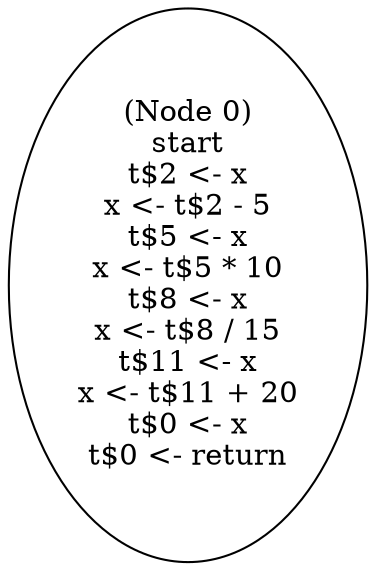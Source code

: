 digraph main_post {
  n0 [label="(Node 0)\nstart\nt$2 <- x\nx <- t$2 - 5\nt$5 <- x\nx <- t$5 * 10\nt$8 <- x\nx <- t$8 / 15\nt$11 <- x\nx <- t$11 + 20\nt$0 <- x\nt$0 <- return\n"];
}
